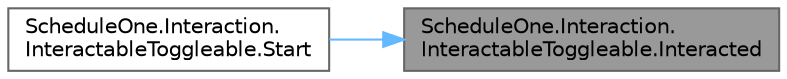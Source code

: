 digraph "ScheduleOne.Interaction.InteractableToggleable.Interacted"
{
 // LATEX_PDF_SIZE
  bgcolor="transparent";
  edge [fontname=Helvetica,fontsize=10,labelfontname=Helvetica,labelfontsize=10];
  node [fontname=Helvetica,fontsize=10,shape=box,height=0.2,width=0.4];
  rankdir="RL";
  Node1 [id="Node000001",label="ScheduleOne.Interaction.\lInteractableToggleable.Interacted",height=0.2,width=0.4,color="gray40", fillcolor="grey60", style="filled", fontcolor="black",tooltip=" "];
  Node1 -> Node2 [id="edge1_Node000001_Node000002",dir="back",color="steelblue1",style="solid",tooltip=" "];
  Node2 [id="Node000002",label="ScheduleOne.Interaction.\lInteractableToggleable.Start",height=0.2,width=0.4,color="grey40", fillcolor="white", style="filled",URL="$class_schedule_one_1_1_interaction_1_1_interactable_toggleable.html#ada3f54309014e908cd60b31927eeccca",tooltip=" "];
}
